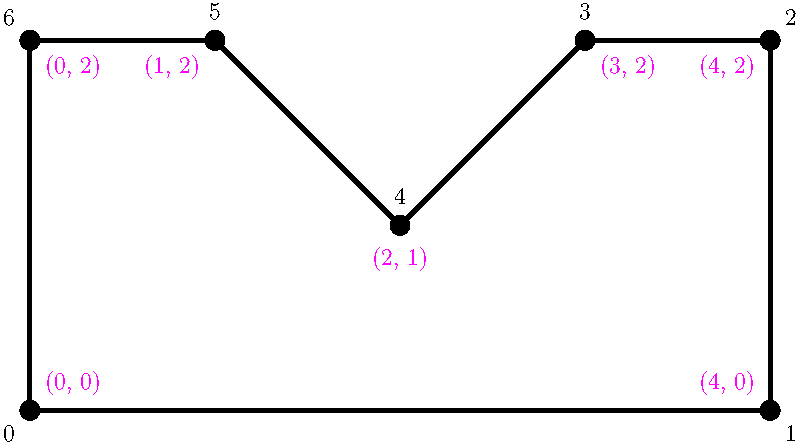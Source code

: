 // We'll draw a hexagon with one vertex set highlighted

size(400);
import geometry;

real A = 1;       // edge length
int  nfaces = 6;  // hexagon
int  vann = 2;    // Vertex were going to call out and annotate

real dot_size = 10;
real arrow_size = 10;
real line_size = 2;

pair[] verts = {(0,0), (4,0), (4,2), (3,2), (2,1), (1,2), (0,2)};  // Taken from the 2D tests
verts.cyclic = true;                                               // indexing is periodic!

pair[] coord_pos = {NE, NW, SW, SE, S, SW, SE};
pair[] lab_pos = {SW, SE, NE, N, N, N, NW};
for (int i = 0; i < verts.length; ++i) {
  draw(verts[i]--verts[i+1], linewidth(line_size));
  dot(verts[i], black+linewidth(dot_size));
  label(format(i), verts[i], 3*lab_pos[i]);
  label("(" + format(verts[i].x) + ", " + format(verts[i].y) + ")", verts[i], 3*coord_pos[i], magenta);
}

